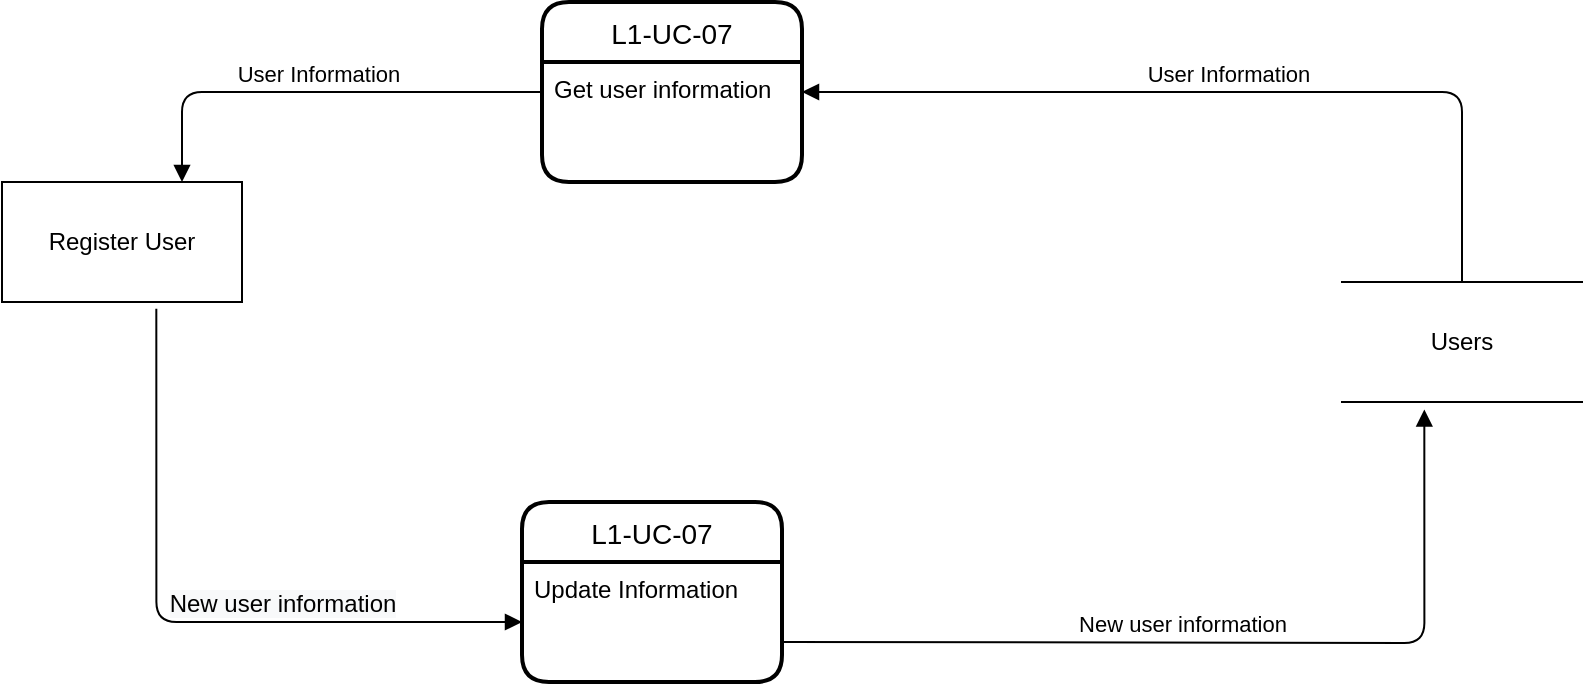 <mxfile version="14.9.0" type="device"><diagram id="ZUfSwlxUD_ZNd7d5561y" name="Page-1"><mxGraphModel dx="1038" dy="489" grid="1" gridSize="10" guides="1" tooltips="1" connect="1" arrows="1" fold="1" page="1" pageScale="1" pageWidth="827" pageHeight="1169" math="0" shadow="0"><root><mxCell id="0"/><mxCell id="1" parent="0"/><mxCell id="_PkEwAIMLM0njFWnvFZt-1" value="L1-UC-07" style="swimlane;childLayout=stackLayout;horizontal=1;startSize=30;horizontalStack=0;rounded=1;fontSize=14;fontStyle=0;strokeWidth=2;resizeParent=0;resizeLast=1;shadow=0;dashed=0;align=center;" parent="1" vertex="1"><mxGeometry x="280" y="100" width="130" height="90" as="geometry"/></mxCell><mxCell id="_PkEwAIMLM0njFWnvFZt-2" value="Get user information" style="align=left;strokeColor=none;fillColor=none;spacingLeft=4;fontSize=12;verticalAlign=top;resizable=0;rotatable=0;part=1;" parent="_PkEwAIMLM0njFWnvFZt-1" vertex="1"><mxGeometry y="30" width="130" height="60" as="geometry"/></mxCell><mxCell id="_PkEwAIMLM0njFWnvFZt-3" value="Register User" style="rounded=0;whiteSpace=wrap;html=1;" parent="1" vertex="1"><mxGeometry x="10" y="190" width="120" height="60" as="geometry"/></mxCell><mxCell id="_PkEwAIMLM0njFWnvFZt-4" value="User Information" style="html=1;verticalAlign=bottom;endArrow=block;exitX=0.5;exitY=0;exitDx=0;exitDy=0;entryX=1;entryY=0.25;entryDx=0;entryDy=0;edgeStyle=orthogonalEdgeStyle;" parent="1" source="_PkEwAIMLM0njFWnvFZt-5" target="_PkEwAIMLM0njFWnvFZt-2" edge="1"><mxGeometry width="80" relative="1" as="geometry"><mxPoint x="660" y="60" as="sourcePoint"/><mxPoint x="500" y="70" as="targetPoint"/></mxGeometry></mxCell><mxCell id="_PkEwAIMLM0njFWnvFZt-5" value="Users" style="shape=partialRectangle;whiteSpace=wrap;html=1;left=0;right=0;fillColor=none;" parent="1" vertex="1"><mxGeometry x="680" y="240" width="120" height="60" as="geometry"/></mxCell><mxCell id="_PkEwAIMLM0njFWnvFZt-6" value="L1-UC-07" style="swimlane;childLayout=stackLayout;horizontal=1;startSize=30;horizontalStack=0;rounded=1;fontSize=14;fontStyle=0;strokeWidth=2;resizeParent=0;resizeLast=1;shadow=0;dashed=0;align=center;" parent="1" vertex="1"><mxGeometry x="270" y="350" width="130" height="90" as="geometry"/></mxCell><mxCell id="_PkEwAIMLM0njFWnvFZt-7" value="Update Information" style="align=left;strokeColor=none;fillColor=none;spacingLeft=4;fontSize=12;verticalAlign=top;resizable=0;rotatable=0;part=1;" parent="_PkEwAIMLM0njFWnvFZt-6" vertex="1"><mxGeometry y="30" width="130" height="60" as="geometry"/></mxCell><mxCell id="_PkEwAIMLM0njFWnvFZt-8" value="New user information" style="html=1;verticalAlign=bottom;endArrow=block;exitX=0.343;exitY=1.063;exitDx=0;exitDy=0;edgeStyle=orthogonalEdgeStyle;exitPerimeter=0;entryX=0.343;entryY=1.063;entryDx=0;entryDy=0;entryPerimeter=0;" parent="1" target="_PkEwAIMLM0njFWnvFZt-5" edge="1"><mxGeometry x="-0.085" width="80" relative="1" as="geometry"><mxPoint x="400" y="420" as="sourcePoint"/><mxPoint x="720" y="425" as="targetPoint"/><mxPoint as="offset"/></mxGeometry></mxCell><mxCell id="_PkEwAIMLM0njFWnvFZt-9" value="&lt;div style=&quot;text-align: left&quot;&gt;&lt;span style=&quot;font-size: 12px ; background-color: rgb(248 , 249 , 250)&quot;&gt;New user information&lt;/span&gt;&lt;/div&gt;" style="html=1;verticalAlign=bottom;endArrow=block;entryX=0;entryY=0.5;entryDx=0;entryDy=0;exitX=0.643;exitY=1.057;exitDx=0;exitDy=0;edgeStyle=orthogonalEdgeStyle;exitPerimeter=0;" parent="1" source="_PkEwAIMLM0njFWnvFZt-3" target="_PkEwAIMLM0njFWnvFZt-7" edge="1"><mxGeometry x="0.293" width="80" relative="1" as="geometry"><mxPoint x="410" y="430" as="sourcePoint"/><mxPoint x="140" y="450" as="targetPoint"/><mxPoint as="offset"/><Array as="points"><mxPoint x="87" y="410"/></Array></mxGeometry></mxCell><mxCell id="_PkEwAIMLM0njFWnvFZt-10" value="User Information" style="html=1;verticalAlign=bottom;endArrow=block;exitX=0;exitY=0.25;exitDx=0;exitDy=0;entryX=0.75;entryY=0;entryDx=0;entryDy=0;edgeStyle=orthogonalEdgeStyle;" parent="1" source="_PkEwAIMLM0njFWnvFZt-2" target="_PkEwAIMLM0njFWnvFZt-3" edge="1"><mxGeometry width="80" relative="1" as="geometry"><mxPoint x="460" y="210" as="sourcePoint"/><mxPoint x="90" y="180" as="targetPoint"/></mxGeometry></mxCell></root></mxGraphModel></diagram></mxfile>
